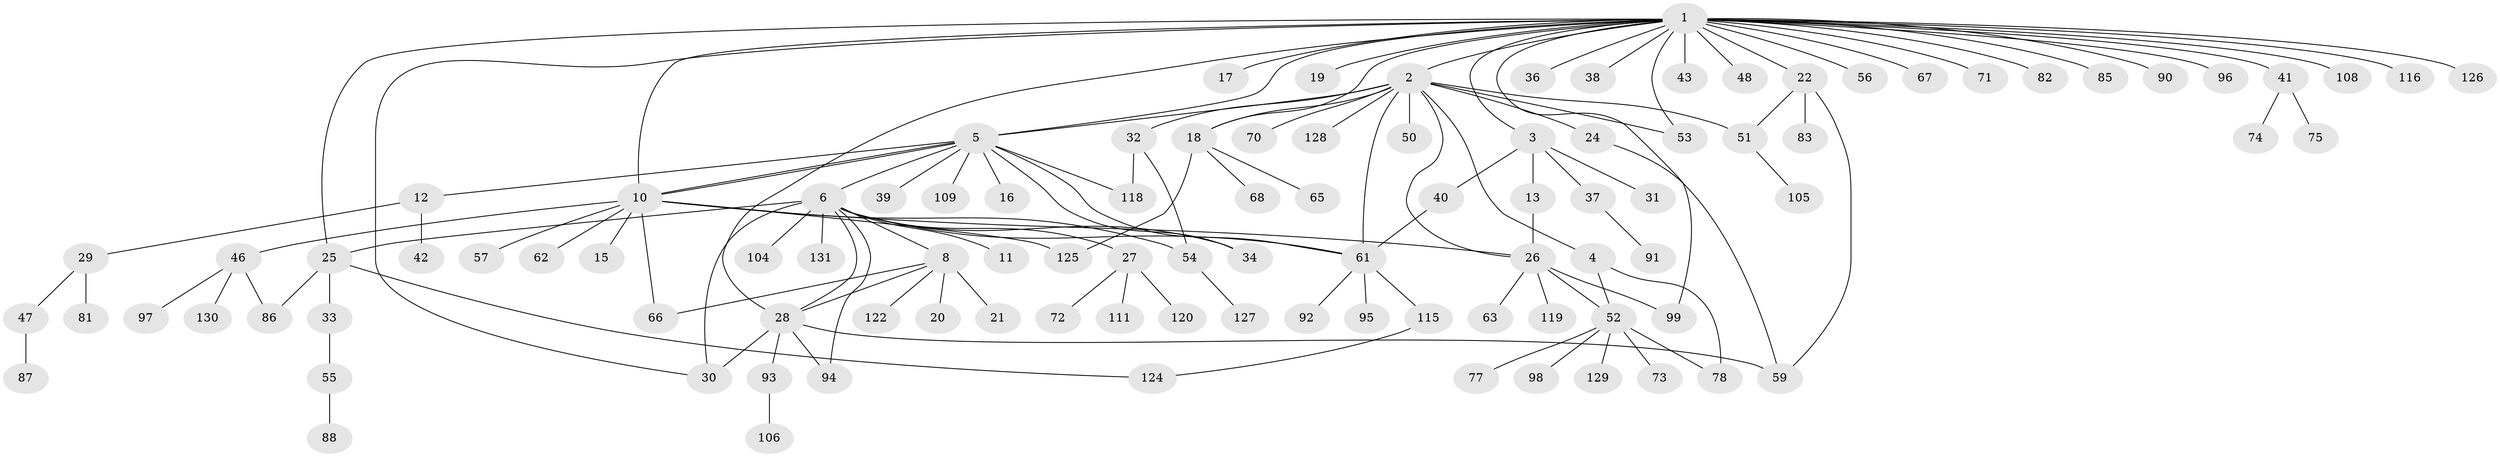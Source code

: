 // Generated by graph-tools (version 1.1) at 2025/51/02/27/25 19:51:57]
// undirected, 102 vertices, 130 edges
graph export_dot {
graph [start="1"]
  node [color=gray90,style=filled];
  1 [super="+14"];
  2 [super="+7"];
  3 [super="+9"];
  4;
  5 [super="+110"];
  6 [super="+80"];
  8 [super="+44"];
  10 [super="+23"];
  11;
  12 [super="+79"];
  13;
  15;
  16;
  17;
  18 [super="+113"];
  19;
  20;
  21 [super="+84"];
  22 [super="+69"];
  24 [super="+107"];
  25 [super="+112"];
  26 [super="+45"];
  27 [super="+49"];
  28 [super="+60"];
  29 [super="+123"];
  30 [super="+103"];
  31;
  32 [super="+35"];
  33 [super="+58"];
  34;
  36;
  37;
  38;
  39;
  40 [super="+64"];
  41;
  42;
  43 [super="+76"];
  46 [super="+114"];
  47 [super="+101"];
  48;
  50;
  51;
  52 [super="+100"];
  53;
  54;
  55;
  56;
  57;
  59 [super="+121"];
  61 [super="+89"];
  62;
  63;
  65;
  66;
  67;
  68;
  70;
  71;
  72;
  73;
  74;
  75;
  77;
  78 [super="+102"];
  81;
  82;
  83;
  85;
  86 [super="+117"];
  87;
  88;
  90;
  91;
  92;
  93;
  94;
  95;
  96;
  97;
  98;
  99;
  104;
  105;
  106;
  108;
  109;
  111;
  115;
  116;
  118;
  119;
  120;
  122;
  124;
  125;
  126;
  127;
  128;
  129;
  130;
  131;
  1 -- 2;
  1 -- 3;
  1 -- 19;
  1 -- 22;
  1 -- 25;
  1 -- 30;
  1 -- 36;
  1 -- 38;
  1 -- 41;
  1 -- 43;
  1 -- 48;
  1 -- 56;
  1 -- 67 [weight=2];
  1 -- 71;
  1 -- 82;
  1 -- 85;
  1 -- 90;
  1 -- 96;
  1 -- 108;
  1 -- 116;
  1 -- 126;
  1 -- 99;
  1 -- 5;
  1 -- 17;
  1 -- 18;
  1 -- 53;
  1 -- 28;
  1 -- 10;
  2 -- 4;
  2 -- 5;
  2 -- 26;
  2 -- 32;
  2 -- 50;
  2 -- 51;
  2 -- 53;
  2 -- 61;
  2 -- 70;
  2 -- 128;
  2 -- 24;
  2 -- 18;
  3 -- 13;
  3 -- 37;
  3 -- 40;
  3 -- 31;
  4 -- 52;
  4 -- 78;
  5 -- 6;
  5 -- 10;
  5 -- 10;
  5 -- 12;
  5 -- 16;
  5 -- 34;
  5 -- 39;
  5 -- 61;
  5 -- 109;
  5 -- 118;
  6 -- 8;
  6 -- 11;
  6 -- 27;
  6 -- 34;
  6 -- 61;
  6 -- 94;
  6 -- 104;
  6 -- 131;
  6 -- 30;
  6 -- 25;
  6 -- 28;
  8 -- 20;
  8 -- 21;
  8 -- 28;
  8 -- 66;
  8 -- 122;
  10 -- 15;
  10 -- 26;
  10 -- 46;
  10 -- 54;
  10 -- 57;
  10 -- 66;
  10 -- 125;
  10 -- 62;
  12 -- 29;
  12 -- 42;
  13 -- 26;
  18 -- 65;
  18 -- 68;
  18 -- 125;
  22 -- 59;
  22 -- 83;
  22 -- 51;
  24 -- 59;
  25 -- 33;
  25 -- 86;
  25 -- 124;
  26 -- 52;
  26 -- 63;
  26 -- 119;
  26 -- 99;
  27 -- 72;
  27 -- 111;
  27 -- 120;
  28 -- 59;
  28 -- 93;
  28 -- 94;
  28 -- 30;
  29 -- 47;
  29 -- 81;
  32 -- 54;
  32 -- 118;
  33 -- 55;
  37 -- 91;
  40 -- 61;
  41 -- 74;
  41 -- 75;
  46 -- 97;
  46 -- 130;
  46 -- 86;
  47 -- 87;
  51 -- 105;
  52 -- 73;
  52 -- 77;
  52 -- 78;
  52 -- 98;
  52 -- 129;
  54 -- 127;
  55 -- 88;
  61 -- 92;
  61 -- 115;
  61 -- 95;
  93 -- 106;
  115 -- 124;
}
